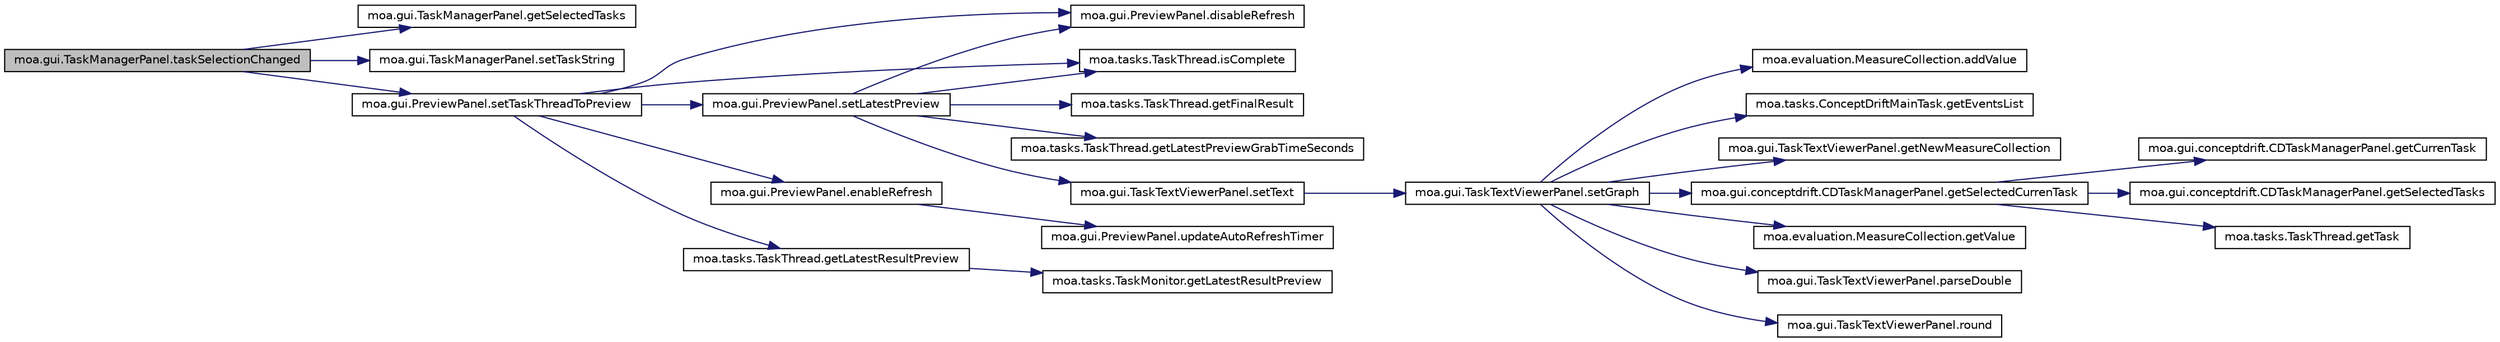 digraph G
{
  edge [fontname="Helvetica",fontsize="10",labelfontname="Helvetica",labelfontsize="10"];
  node [fontname="Helvetica",fontsize="10",shape=record];
  rankdir=LR;
  Node1 [label="moa.gui.TaskManagerPanel.taskSelectionChanged",height=0.2,width=0.4,color="black", fillcolor="grey75", style="filled" fontcolor="black"];
  Node1 -> Node2 [color="midnightblue",fontsize="10",style="solid",fontname="Helvetica"];
  Node2 [label="moa.gui.TaskManagerPanel.getSelectedTasks",height=0.2,width=0.4,color="black", fillcolor="white", style="filled",URL="$classmoa_1_1gui_1_1TaskManagerPanel.html#a4d0bfa2eebbe49ac5c13d150bfd3c5b9"];
  Node1 -> Node3 [color="midnightblue",fontsize="10",style="solid",fontname="Helvetica"];
  Node3 [label="moa.gui.TaskManagerPanel.setTaskString",height=0.2,width=0.4,color="black", fillcolor="white", style="filled",URL="$classmoa_1_1gui_1_1TaskManagerPanel.html#a0183e8013ced790e7860654c8a62eef9"];
  Node1 -> Node4 [color="midnightblue",fontsize="10",style="solid",fontname="Helvetica"];
  Node4 [label="moa.gui.PreviewPanel.setTaskThreadToPreview",height=0.2,width=0.4,color="black", fillcolor="white", style="filled",URL="$classmoa_1_1gui_1_1PreviewPanel.html#a669a112f710e0da743cc7cf3f7cd4a18"];
  Node4 -> Node5 [color="midnightblue",fontsize="10",style="solid",fontname="Helvetica"];
  Node5 [label="moa.gui.PreviewPanel.disableRefresh",height=0.2,width=0.4,color="black", fillcolor="white", style="filled",URL="$classmoa_1_1gui_1_1PreviewPanel.html#a6d12f33c0f85fbbee2a9d794c465e5da"];
  Node4 -> Node6 [color="midnightblue",fontsize="10",style="solid",fontname="Helvetica"];
  Node6 [label="moa.gui.PreviewPanel.enableRefresh",height=0.2,width=0.4,color="black", fillcolor="white", style="filled",URL="$classmoa_1_1gui_1_1PreviewPanel.html#ae7576a644bdec62eed2ce4895b20197e"];
  Node6 -> Node7 [color="midnightblue",fontsize="10",style="solid",fontname="Helvetica"];
  Node7 [label="moa.gui.PreviewPanel.updateAutoRefreshTimer",height=0.2,width=0.4,color="black", fillcolor="white", style="filled",URL="$classmoa_1_1gui_1_1PreviewPanel.html#aff1474b9510a5621cb4028a7ed09551d"];
  Node4 -> Node8 [color="midnightblue",fontsize="10",style="solid",fontname="Helvetica"];
  Node8 [label="moa.tasks.TaskThread.getLatestResultPreview",height=0.2,width=0.4,color="black", fillcolor="white", style="filled",URL="$classmoa_1_1tasks_1_1TaskThread.html#a41368d9cfdb87bc1295e2c1cd9a0d787"];
  Node8 -> Node9 [color="midnightblue",fontsize="10",style="solid",fontname="Helvetica"];
  Node9 [label="moa.tasks.TaskMonitor.getLatestResultPreview",height=0.2,width=0.4,color="black", fillcolor="white", style="filled",URL="$interfacemoa_1_1tasks_1_1TaskMonitor.html#aaeac700f78168fdd9edff1b9daa8411b",tooltip="Gets the current result to preview."];
  Node4 -> Node10 [color="midnightblue",fontsize="10",style="solid",fontname="Helvetica"];
  Node10 [label="moa.tasks.TaskThread.isComplete",height=0.2,width=0.4,color="black", fillcolor="white", style="filled",URL="$classmoa_1_1tasks_1_1TaskThread.html#ab7be27d49b04204985d254ee51a3eb7b"];
  Node4 -> Node11 [color="midnightblue",fontsize="10",style="solid",fontname="Helvetica"];
  Node11 [label="moa.gui.PreviewPanel.setLatestPreview",height=0.2,width=0.4,color="black", fillcolor="white", style="filled",URL="$classmoa_1_1gui_1_1PreviewPanel.html#a54be4baf6535698a4b85a1444eda1267"];
  Node11 -> Node5 [color="midnightblue",fontsize="10",style="solid",fontname="Helvetica"];
  Node11 -> Node12 [color="midnightblue",fontsize="10",style="solid",fontname="Helvetica"];
  Node12 [label="moa.tasks.TaskThread.getFinalResult",height=0.2,width=0.4,color="black", fillcolor="white", style="filled",URL="$classmoa_1_1tasks_1_1TaskThread.html#a7c7fb4d3426dfe208dd5c8972f74eb49"];
  Node11 -> Node13 [color="midnightblue",fontsize="10",style="solid",fontname="Helvetica"];
  Node13 [label="moa.tasks.TaskThread.getLatestPreviewGrabTimeSeconds",height=0.2,width=0.4,color="black", fillcolor="white", style="filled",URL="$classmoa_1_1tasks_1_1TaskThread.html#a7b6c14739d77528991522676d1489aa8"];
  Node11 -> Node10 [color="midnightblue",fontsize="10",style="solid",fontname="Helvetica"];
  Node11 -> Node14 [color="midnightblue",fontsize="10",style="solid",fontname="Helvetica"];
  Node14 [label="moa.gui.TaskTextViewerPanel.setText",height=0.2,width=0.4,color="black", fillcolor="white", style="filled",URL="$classmoa_1_1gui_1_1TaskTextViewerPanel.html#a0193f976560fd45d675cafc39a71fd1e"];
  Node14 -> Node15 [color="midnightblue",fontsize="10",style="solid",fontname="Helvetica"];
  Node15 [label="moa.gui.TaskTextViewerPanel.setGraph",height=0.2,width=0.4,color="black", fillcolor="white", style="filled",URL="$classmoa_1_1gui_1_1TaskTextViewerPanel.html#a58e92cea35637ef475a544fd0f2d4ed2"];
  Node15 -> Node16 [color="midnightblue",fontsize="10",style="solid",fontname="Helvetica"];
  Node16 [label="moa.evaluation.MeasureCollection.addValue",height=0.2,width=0.4,color="black", fillcolor="white", style="filled",URL="$classmoa_1_1evaluation_1_1MeasureCollection.html#a344a1c04e2e600092750c6676b9c9906"];
  Node15 -> Node17 [color="midnightblue",fontsize="10",style="solid",fontname="Helvetica"];
  Node17 [label="moa.tasks.ConceptDriftMainTask.getEventsList",height=0.2,width=0.4,color="black", fillcolor="white", style="filled",URL="$classmoa_1_1tasks_1_1ConceptDriftMainTask.html#ad4c08b553ea52bac21903b9af68d1a81"];
  Node15 -> Node18 [color="midnightblue",fontsize="10",style="solid",fontname="Helvetica"];
  Node18 [label="moa.gui.TaskTextViewerPanel.getNewMeasureCollection",height=0.2,width=0.4,color="black", fillcolor="white", style="filled",URL="$classmoa_1_1gui_1_1TaskTextViewerPanel.html#ae11493bdbd1de595e9890826665e00e4"];
  Node15 -> Node19 [color="midnightblue",fontsize="10",style="solid",fontname="Helvetica"];
  Node19 [label="moa.gui.conceptdrift.CDTaskManagerPanel.getSelectedCurrenTask",height=0.2,width=0.4,color="black", fillcolor="white", style="filled",URL="$classmoa_1_1gui_1_1conceptdrift_1_1CDTaskManagerPanel.html#a35d1a35fedfe654f551e0674a57994b5"];
  Node19 -> Node20 [color="midnightblue",fontsize="10",style="solid",fontname="Helvetica"];
  Node20 [label="moa.gui.conceptdrift.CDTaskManagerPanel.getCurrenTask",height=0.2,width=0.4,color="black", fillcolor="white", style="filled",URL="$classmoa_1_1gui_1_1conceptdrift_1_1CDTaskManagerPanel.html#a4b83ab8c9a34504bac8916eb9b0d1272"];
  Node19 -> Node21 [color="midnightblue",fontsize="10",style="solid",fontname="Helvetica"];
  Node21 [label="moa.gui.conceptdrift.CDTaskManagerPanel.getSelectedTasks",height=0.2,width=0.4,color="black", fillcolor="white", style="filled",URL="$classmoa_1_1gui_1_1conceptdrift_1_1CDTaskManagerPanel.html#add709d2d090cedfe3728efcc9acf6dd2"];
  Node19 -> Node22 [color="midnightblue",fontsize="10",style="solid",fontname="Helvetica"];
  Node22 [label="moa.tasks.TaskThread.getTask",height=0.2,width=0.4,color="black", fillcolor="white", style="filled",URL="$classmoa_1_1tasks_1_1TaskThread.html#aaa42f5df321a72870b224e83bb0cf6fa"];
  Node15 -> Node23 [color="midnightblue",fontsize="10",style="solid",fontname="Helvetica"];
  Node23 [label="moa.evaluation.MeasureCollection.getValue",height=0.2,width=0.4,color="black", fillcolor="white", style="filled",URL="$classmoa_1_1evaluation_1_1MeasureCollection.html#a23eeb889828aafe68c192fab36a0ade3"];
  Node15 -> Node24 [color="midnightblue",fontsize="10",style="solid",fontname="Helvetica"];
  Node24 [label="moa.gui.TaskTextViewerPanel.parseDouble",height=0.2,width=0.4,color="black", fillcolor="white", style="filled",URL="$classmoa_1_1gui_1_1TaskTextViewerPanel.html#aab1cb112128fcfc69a51c69bfa2ee135"];
  Node15 -> Node25 [color="midnightblue",fontsize="10",style="solid",fontname="Helvetica"];
  Node25 [label="moa.gui.TaskTextViewerPanel.round",height=0.2,width=0.4,color="black", fillcolor="white", style="filled",URL="$classmoa_1_1gui_1_1TaskTextViewerPanel.html#a508113467ed9b0bf03dd9620053009ae"];
}
